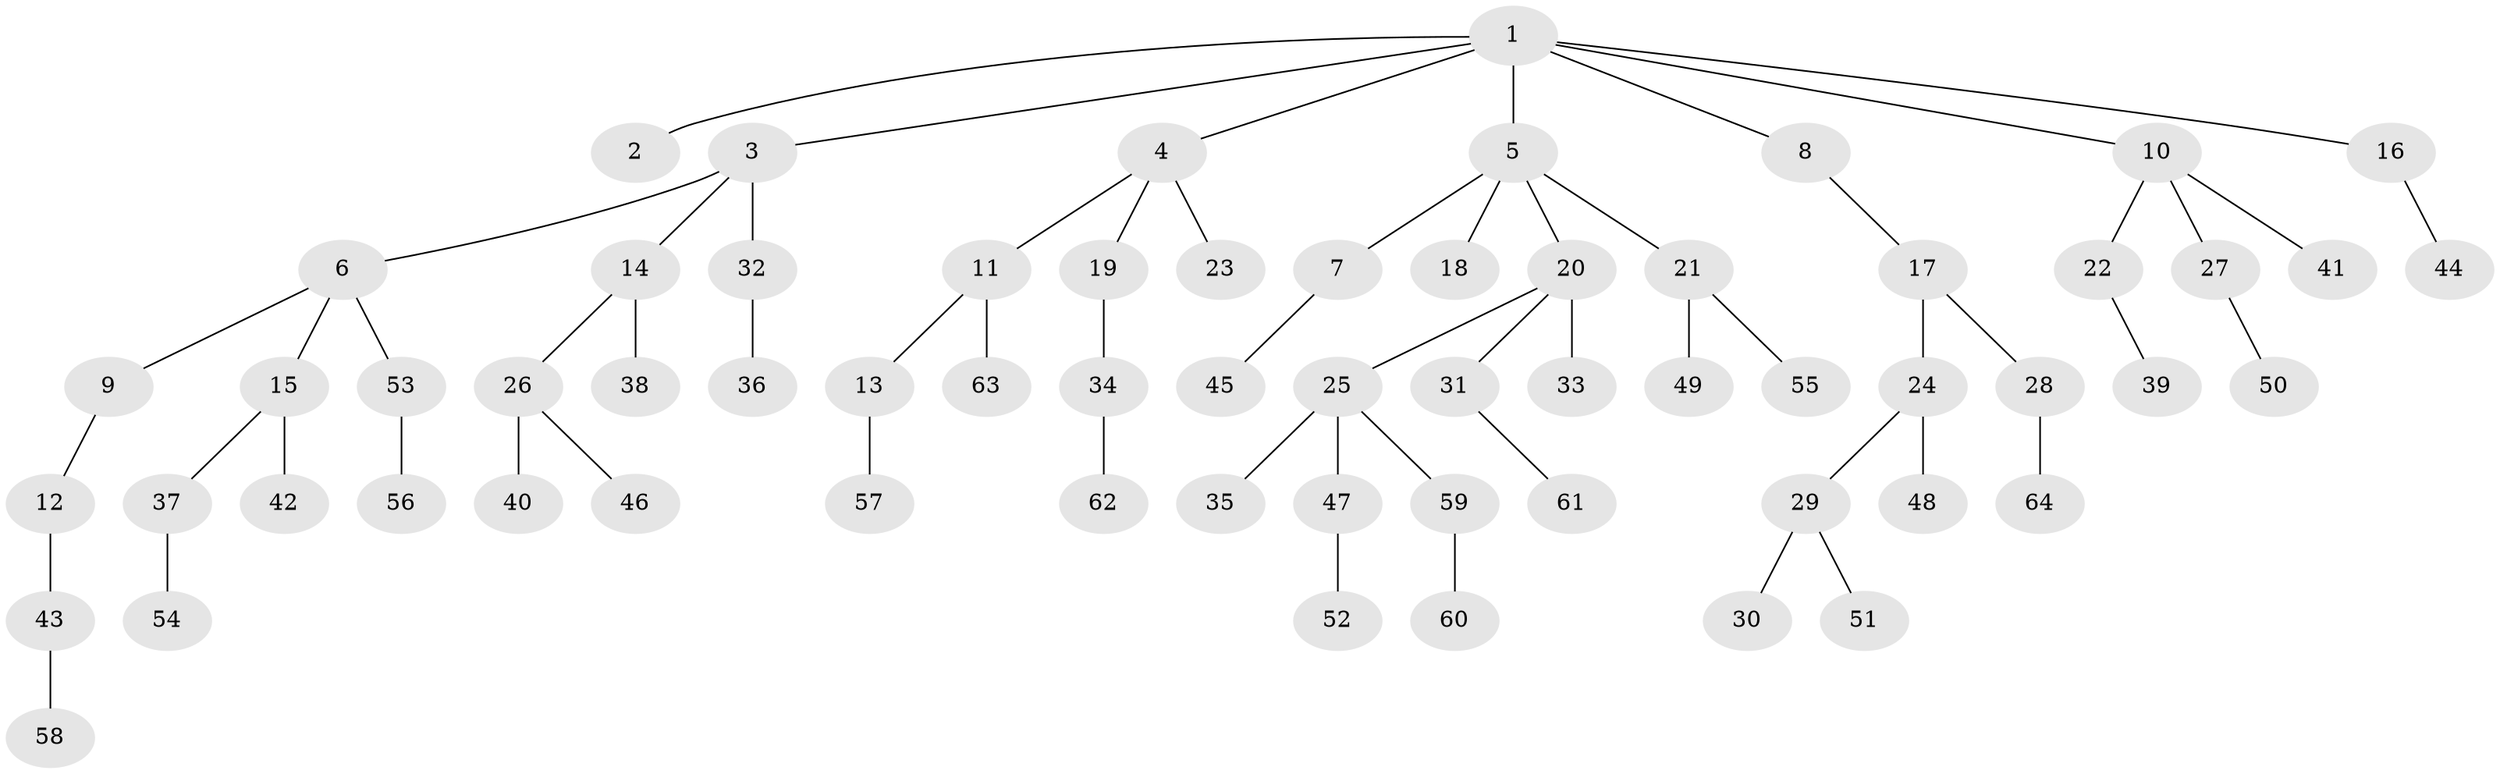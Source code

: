 // coarse degree distribution, {7: 0.023255813953488372, 1: 0.627906976744186, 4: 0.11627906976744186, 5: 0.046511627906976744, 2: 0.09302325581395349, 3: 0.09302325581395349}
// Generated by graph-tools (version 1.1) at 2025/52/02/27/25 19:52:12]
// undirected, 64 vertices, 63 edges
graph export_dot {
graph [start="1"]
  node [color=gray90,style=filled];
  1;
  2;
  3;
  4;
  5;
  6;
  7;
  8;
  9;
  10;
  11;
  12;
  13;
  14;
  15;
  16;
  17;
  18;
  19;
  20;
  21;
  22;
  23;
  24;
  25;
  26;
  27;
  28;
  29;
  30;
  31;
  32;
  33;
  34;
  35;
  36;
  37;
  38;
  39;
  40;
  41;
  42;
  43;
  44;
  45;
  46;
  47;
  48;
  49;
  50;
  51;
  52;
  53;
  54;
  55;
  56;
  57;
  58;
  59;
  60;
  61;
  62;
  63;
  64;
  1 -- 2;
  1 -- 3;
  1 -- 4;
  1 -- 5;
  1 -- 8;
  1 -- 10;
  1 -- 16;
  3 -- 6;
  3 -- 14;
  3 -- 32;
  4 -- 11;
  4 -- 19;
  4 -- 23;
  5 -- 7;
  5 -- 18;
  5 -- 20;
  5 -- 21;
  6 -- 9;
  6 -- 15;
  6 -- 53;
  7 -- 45;
  8 -- 17;
  9 -- 12;
  10 -- 22;
  10 -- 27;
  10 -- 41;
  11 -- 13;
  11 -- 63;
  12 -- 43;
  13 -- 57;
  14 -- 26;
  14 -- 38;
  15 -- 37;
  15 -- 42;
  16 -- 44;
  17 -- 24;
  17 -- 28;
  19 -- 34;
  20 -- 25;
  20 -- 31;
  20 -- 33;
  21 -- 49;
  21 -- 55;
  22 -- 39;
  24 -- 29;
  24 -- 48;
  25 -- 35;
  25 -- 47;
  25 -- 59;
  26 -- 40;
  26 -- 46;
  27 -- 50;
  28 -- 64;
  29 -- 30;
  29 -- 51;
  31 -- 61;
  32 -- 36;
  34 -- 62;
  37 -- 54;
  43 -- 58;
  47 -- 52;
  53 -- 56;
  59 -- 60;
}
